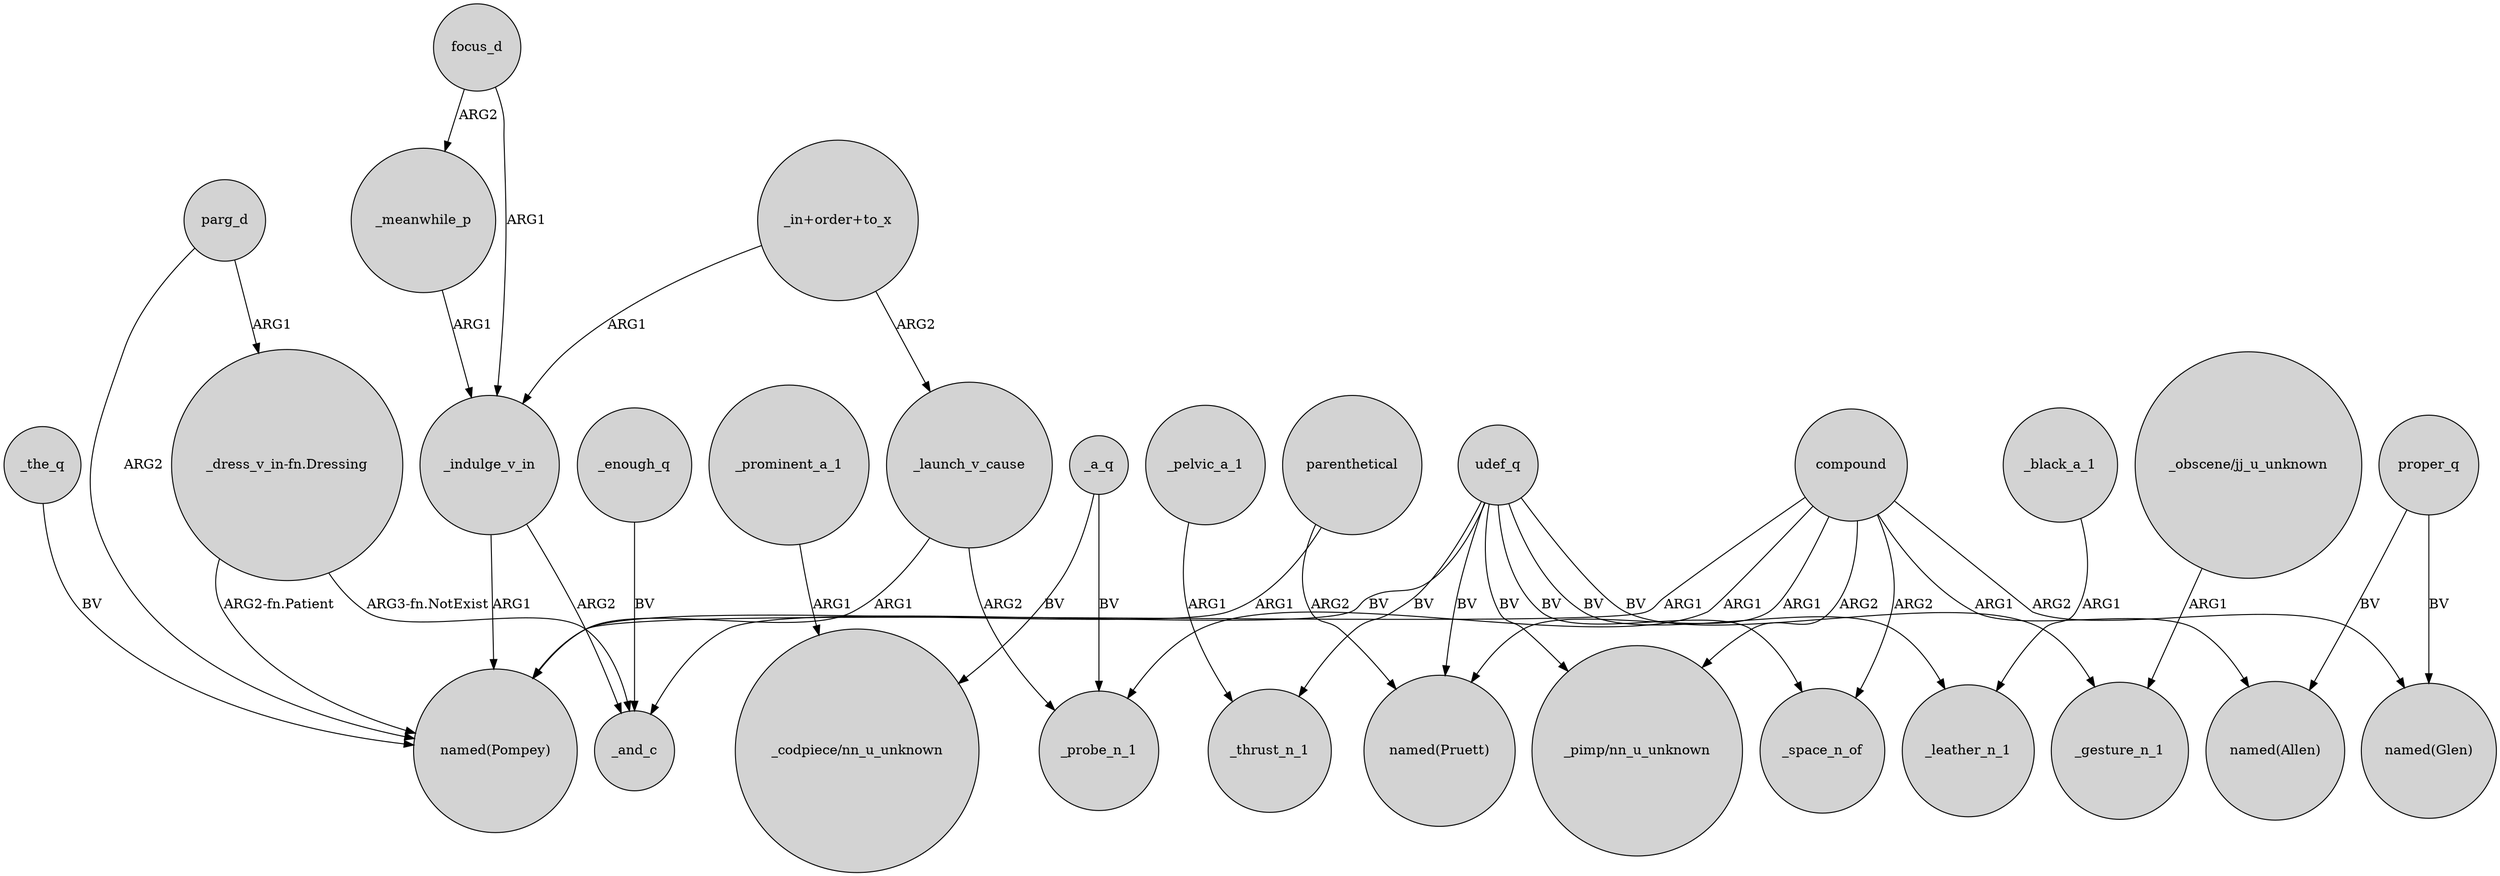 digraph {
	node [shape=circle style=filled]
	compound -> "named(Pruett)" [label=ARG1]
	parg_d -> "named(Pompey)" [label=ARG2]
	_launch_v_cause -> "named(Pompey)" [label=ARG1]
	compound -> "named(Allen)" [label=ARG1]
	"_dress_v_in-fn.Dressing" -> _and_c [label="ARG3-fn.NotExist"]
	_prominent_a_1 -> "_codpiece/nn_u_unknown" [label=ARG1]
	proper_q -> "named(Allen)" [label=BV]
	compound -> "named(Glen)" [label=ARG2]
	udef_q -> "named(Pruett)" [label=BV]
	_pelvic_a_1 -> _thrust_n_1 [label=ARG1]
	"_in+order+to_x" -> _indulge_v_in [label=ARG1]
	focus_d -> _indulge_v_in [label=ARG1]
	udef_q -> "_pimp/nn_u_unknown" [label=BV]
	_indulge_v_in -> _and_c [label=ARG2]
	compound -> _space_n_of [label=ARG2]
	parg_d -> "_dress_v_in-fn.Dressing" [label=ARG1]
	_indulge_v_in -> "named(Pompey)" [label=ARG1]
	compound -> "_pimp/nn_u_unknown" [label=ARG2]
	_meanwhile_p -> _indulge_v_in [label=ARG1]
	proper_q -> "named(Glen)" [label=BV]
	udef_q -> _leather_n_1 [label=BV]
	"_dress_v_in-fn.Dressing" -> "named(Pompey)" [label="ARG2-fn.Patient"]
	compound -> _probe_n_1 [label=ARG1]
	_launch_v_cause -> _probe_n_1 [label=ARG2]
	udef_q -> _space_n_of [label=BV]
	focus_d -> _meanwhile_p [label=ARG2]
	parenthetical -> "named(Pompey)" [label=ARG1]
	udef_q -> _thrust_n_1 [label=BV]
	_a_q -> "_codpiece/nn_u_unknown" [label=BV]
	_a_q -> _probe_n_1 [label=BV]
	_the_q -> "named(Pompey)" [label=BV]
	parenthetical -> "named(Pruett)" [label=ARG2]
	_enough_q -> _and_c [label=BV]
	compound -> "named(Pompey)" [label=ARG1]
	_black_a_1 -> _leather_n_1 [label=ARG1]
	udef_q -> _gesture_n_1 [label=BV]
	"_obscene/jj_u_unknown" -> _gesture_n_1 [label=ARG1]
	udef_q -> _and_c [label=BV]
	"_in+order+to_x" -> _launch_v_cause [label=ARG2]
}
